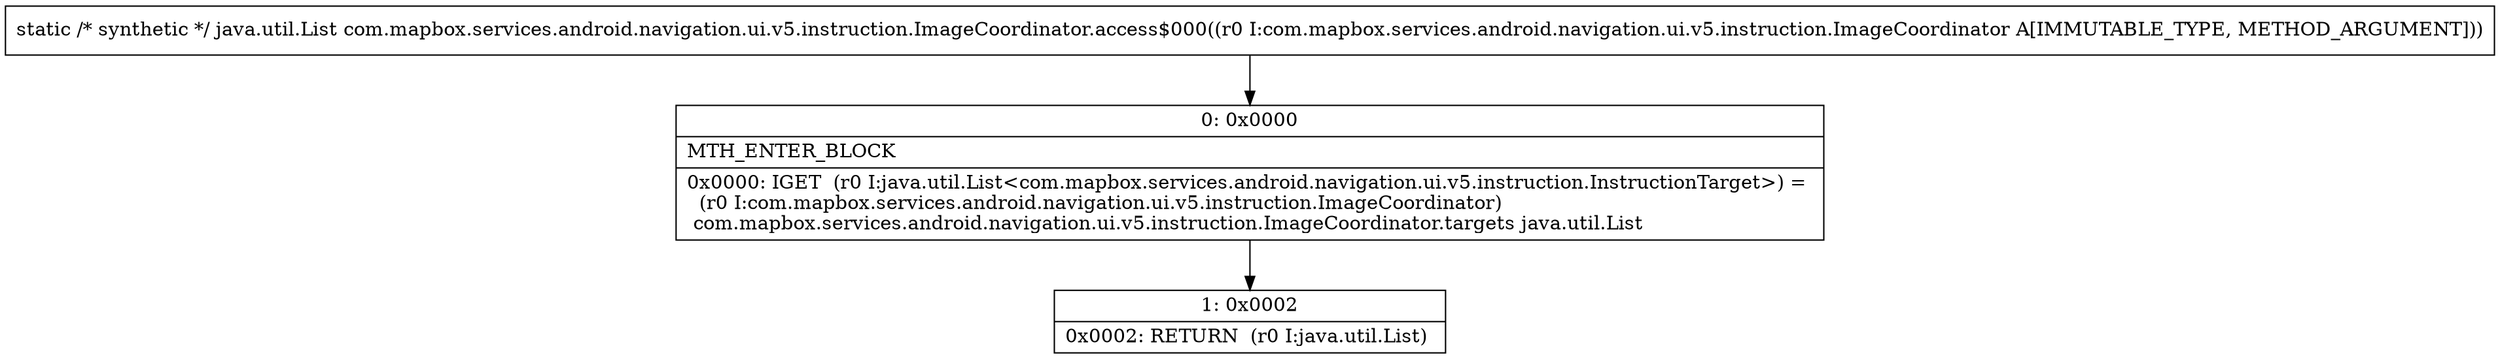 digraph "CFG forcom.mapbox.services.android.navigation.ui.v5.instruction.ImageCoordinator.access$000(Lcom\/mapbox\/services\/android\/navigation\/ui\/v5\/instruction\/ImageCoordinator;)Ljava\/util\/List;" {
Node_0 [shape=record,label="{0\:\ 0x0000|MTH_ENTER_BLOCK\l|0x0000: IGET  (r0 I:java.util.List\<com.mapbox.services.android.navigation.ui.v5.instruction.InstructionTarget\>) = \l  (r0 I:com.mapbox.services.android.navigation.ui.v5.instruction.ImageCoordinator)\l com.mapbox.services.android.navigation.ui.v5.instruction.ImageCoordinator.targets java.util.List \l}"];
Node_1 [shape=record,label="{1\:\ 0x0002|0x0002: RETURN  (r0 I:java.util.List) \l}"];
MethodNode[shape=record,label="{static \/* synthetic *\/ java.util.List com.mapbox.services.android.navigation.ui.v5.instruction.ImageCoordinator.access$000((r0 I:com.mapbox.services.android.navigation.ui.v5.instruction.ImageCoordinator A[IMMUTABLE_TYPE, METHOD_ARGUMENT])) }"];
MethodNode -> Node_0;
Node_0 -> Node_1;
}

